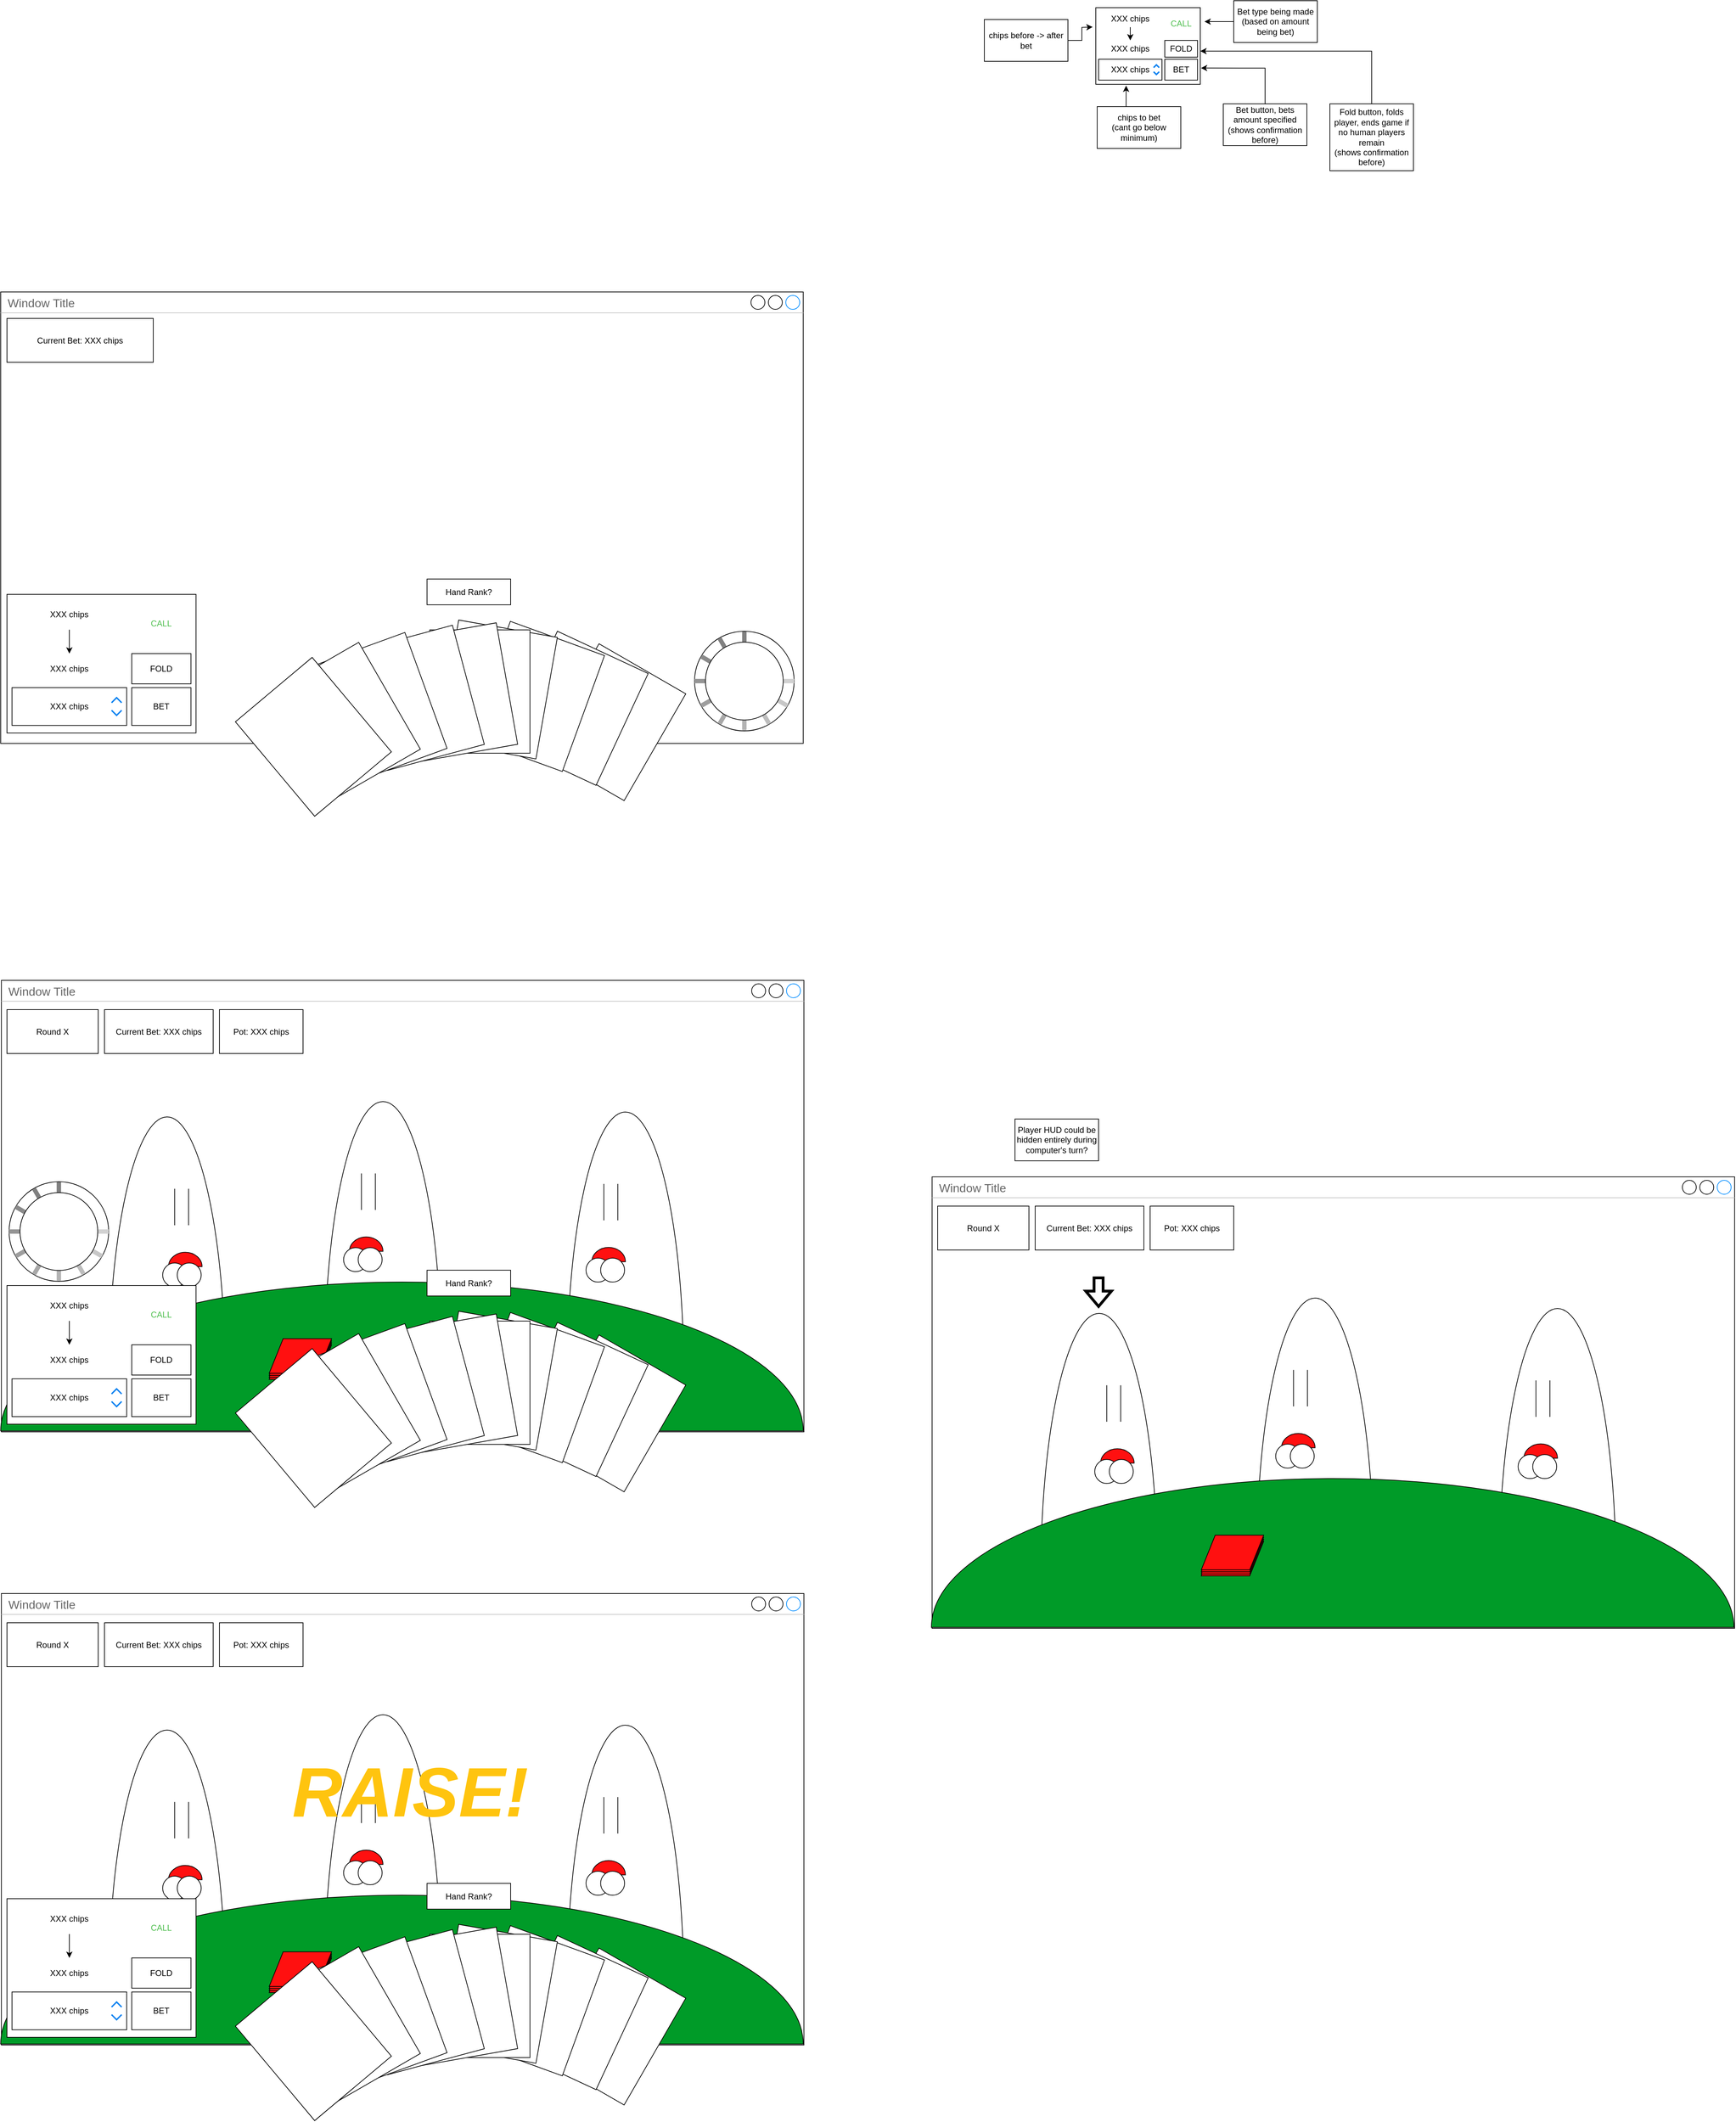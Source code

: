 <mxfile version="28.0.6">
  <diagram name="Page-1" id="Q2yWDJvU4wDWOuG1zxMD">
    <mxGraphModel dx="-16" dy="1522" grid="0" gridSize="10" guides="1" tooltips="1" connect="1" arrows="1" fold="1" page="1" pageScale="1" pageWidth="850" pageHeight="1100" math="0" shadow="0">
      <root>
        <mxCell id="0" />
        <mxCell id="1" parent="0" />
        <mxCell id="Zudf_37L9ALeOYQx95-x-2" value="Window Title" style="strokeWidth=1;shadow=0;dashed=0;align=center;html=1;shape=mxgraph.mockup.containers.window;align=left;verticalAlign=top;spacingLeft=8;strokeColor2=#008cff;strokeColor3=#c4c4c4;fontColor=#666666;mainText=;fontSize=17;labelBackgroundColor=none;whiteSpace=wrap;aspect=fixed;movable=0;resizable=0;rotatable=0;deletable=0;editable=0;locked=1;connectable=0;" vertex="1" parent="1">
          <mxGeometry x="850" y="176" width="1152" height="648" as="geometry" />
        </mxCell>
        <mxCell id="Zudf_37L9ALeOYQx95-x-14" style="edgeStyle=orthogonalEdgeStyle;rounded=0;orthogonalLoop=1;jettySize=auto;html=1;exitX=1;exitY=0.5;exitDx=0;exitDy=0;" edge="1" source="Zudf_37L9ALeOYQx95-x-15" parent="1">
          <mxGeometry relative="1" as="geometry">
            <mxPoint x="2417.467" y="-204.2" as="targetPoint" />
          </mxGeometry>
        </mxCell>
        <mxCell id="Zudf_37L9ALeOYQx95-x-15" value="chips before -&amp;gt; after bet" style="rounded=0;whiteSpace=wrap;html=1;" vertex="1" parent="1">
          <mxGeometry x="2262" y="-215" width="120" height="60" as="geometry" />
        </mxCell>
        <mxCell id="Zudf_37L9ALeOYQx95-x-16" style="edgeStyle=orthogonalEdgeStyle;rounded=0;orthogonalLoop=1;jettySize=auto;html=1;exitX=0.5;exitY=0;exitDx=0;exitDy=0;" edge="1" source="Zudf_37L9ALeOYQx95-x-17" parent="1">
          <mxGeometry relative="1" as="geometry">
            <mxPoint x="2465.533" y="-120.133" as="targetPoint" />
          </mxGeometry>
        </mxCell>
        <mxCell id="Zudf_37L9ALeOYQx95-x-17" value="&lt;div&gt;chips to bet&lt;/div&gt;&lt;div&gt;(cant go below minimum)&lt;/div&gt;" style="rounded=0;whiteSpace=wrap;html=1;" vertex="1" parent="1">
          <mxGeometry x="2424" y="-90" width="120" height="60" as="geometry" />
        </mxCell>
        <mxCell id="Zudf_37L9ALeOYQx95-x-18" style="edgeStyle=orthogonalEdgeStyle;rounded=0;orthogonalLoop=1;jettySize=auto;html=1;exitX=0;exitY=0.5;exitDx=0;exitDy=0;" edge="1" source="Zudf_37L9ALeOYQx95-x-19" parent="1">
          <mxGeometry relative="1" as="geometry">
            <mxPoint x="2578" y="-212" as="targetPoint" />
          </mxGeometry>
        </mxCell>
        <mxCell id="Zudf_37L9ALeOYQx95-x-19" value="&lt;div&gt;Bet type being made&lt;/div&gt;&lt;div&gt;(based on amount being bet)&lt;/div&gt;" style="rounded=0;whiteSpace=wrap;html=1;" vertex="1" parent="1">
          <mxGeometry x="2620" y="-242" width="120" height="60" as="geometry" />
        </mxCell>
        <mxCell id="Zudf_37L9ALeOYQx95-x-20" value="&lt;div&gt;Bet button, bets amount specified&lt;/div&gt;(shows confirmation before)" style="rounded=0;whiteSpace=wrap;html=1;" vertex="1" parent="1">
          <mxGeometry x="2605" y="-94" width="120" height="60" as="geometry" />
        </mxCell>
        <mxCell id="Zudf_37L9ALeOYQx95-x-21" style="edgeStyle=orthogonalEdgeStyle;rounded=0;orthogonalLoop=1;jettySize=auto;html=1;exitX=0.5;exitY=0;exitDx=0;exitDy=0;entryX=1.006;entryY=0.788;entryDx=0;entryDy=0;entryPerimeter=0;" edge="1" source="Zudf_37L9ALeOYQx95-x-20" target="Zudf_37L9ALeOYQx95-x-3" parent="1">
          <mxGeometry relative="1" as="geometry" />
        </mxCell>
        <mxCell id="Zudf_37L9ALeOYQx95-x-22" value="&lt;div&gt;Fold button, folds player, ends game if no human players remain&lt;/div&gt;&lt;div&gt;(shows confirmation before)&lt;/div&gt;" style="rounded=0;whiteSpace=wrap;html=1;" vertex="1" parent="1">
          <mxGeometry x="2758" y="-94" width="120" height="96" as="geometry" />
        </mxCell>
        <mxCell id="Zudf_37L9ALeOYQx95-x-23" style="edgeStyle=orthogonalEdgeStyle;rounded=0;orthogonalLoop=1;jettySize=auto;html=1;exitX=0.5;exitY=0;exitDx=0;exitDy=0;entryX=1;entryY=0.567;entryDx=0;entryDy=0;entryPerimeter=0;" edge="1" source="Zudf_37L9ALeOYQx95-x-22" target="Zudf_37L9ALeOYQx95-x-3" parent="1">
          <mxGeometry relative="1" as="geometry" />
        </mxCell>
        <mxCell id="Zudf_37L9ALeOYQx95-x-24" value="" style="group" vertex="1" connectable="0" parent="1">
          <mxGeometry x="2422" y="-232" width="150" height="110" as="geometry" />
        </mxCell>
        <mxCell id="Zudf_37L9ALeOYQx95-x-3" value="" style="rounded=0;whiteSpace=wrap;html=1;" vertex="1" parent="Zudf_37L9ALeOYQx95-x-24">
          <mxGeometry width="150" height="110" as="geometry" />
        </mxCell>
        <mxCell id="Zudf_37L9ALeOYQx95-x-4" value="BET" style="rounded=0;whiteSpace=wrap;html=1;" vertex="1" parent="Zudf_37L9ALeOYQx95-x-24">
          <mxGeometry x="99" y="74" width="47" height="30" as="geometry" />
        </mxCell>
        <mxCell id="Zudf_37L9ALeOYQx95-x-5" value="" style="group" vertex="1" connectable="0" parent="Zudf_37L9ALeOYQx95-x-24">
          <mxGeometry x="4" y="74" width="91" height="30" as="geometry" />
        </mxCell>
        <mxCell id="Zudf_37L9ALeOYQx95-x-6" value="XXX chips" style="rounded=0;whiteSpace=wrap;html=1;" vertex="1" parent="Zudf_37L9ALeOYQx95-x-5">
          <mxGeometry width="91" height="30" as="geometry" />
        </mxCell>
        <mxCell id="Zudf_37L9ALeOYQx95-x-7" value="" style="html=1;verticalLabelPosition=bottom;labelBackgroundColor=#ffffff;verticalAlign=top;shadow=0;dashed=0;strokeWidth=2;shape=mxgraph.ios7.misc.up;strokeColor=#0080f0;" vertex="1" parent="Zudf_37L9ALeOYQx95-x-5">
          <mxGeometry x="79" y="8" width="8" height="4" as="geometry" />
        </mxCell>
        <mxCell id="Zudf_37L9ALeOYQx95-x-8" value="" style="html=1;verticalLabelPosition=bottom;labelBackgroundColor=#ffffff;verticalAlign=top;shadow=0;dashed=0;strokeWidth=2;shape=mxgraph.ios7.misc.up;strokeColor=#0080f0;rotation=-180;" vertex="1" parent="Zudf_37L9ALeOYQx95-x-5">
          <mxGeometry x="79" y="18" width="8" height="4" as="geometry" />
        </mxCell>
        <mxCell id="Zudf_37L9ALeOYQx95-x-9" value="XXX chips" style="rounded=0;whiteSpace=wrap;html=1;strokeColor=none;" vertex="1" parent="Zudf_37L9ALeOYQx95-x-24">
          <mxGeometry x="4" y="47" width="91" height="24" as="geometry" />
        </mxCell>
        <mxCell id="Zudf_37L9ALeOYQx95-x-10" style="edgeStyle=orthogonalEdgeStyle;rounded=0;orthogonalLoop=1;jettySize=auto;html=1;exitX=0.5;exitY=1;exitDx=0;exitDy=0;entryX=0.5;entryY=0;entryDx=0;entryDy=0;" edge="1" source="Zudf_37L9ALeOYQx95-x-11" target="Zudf_37L9ALeOYQx95-x-9" parent="Zudf_37L9ALeOYQx95-x-24">
          <mxGeometry relative="1" as="geometry" />
        </mxCell>
        <mxCell id="Zudf_37L9ALeOYQx95-x-11" value="XXX chips" style="rounded=0;whiteSpace=wrap;html=1;strokeColor=none;" vertex="1" parent="Zudf_37L9ALeOYQx95-x-24">
          <mxGeometry x="4" y="4" width="91" height="24" as="geometry" />
        </mxCell>
        <mxCell id="Zudf_37L9ALeOYQx95-x-12" value="FOLD" style="rounded=0;whiteSpace=wrap;html=1;" vertex="1" parent="Zudf_37L9ALeOYQx95-x-24">
          <mxGeometry x="99" y="47" width="47" height="24" as="geometry" />
        </mxCell>
        <mxCell id="Zudf_37L9ALeOYQx95-x-13" value="CALL" style="rounded=0;whiteSpace=wrap;html=1;strokeColor=none;fontColor=#4FBF4F;" vertex="1" parent="Zudf_37L9ALeOYQx95-x-24">
          <mxGeometry x="99" y="4" width="47" height="38" as="geometry" />
        </mxCell>
        <mxCell id="Zudf_37L9ALeOYQx95-x-52" value="" style="group;direction=east;" vertex="1" connectable="0" parent="1">
          <mxGeometry x="859" y="214" width="974.407" height="714.513" as="geometry" />
        </mxCell>
        <mxCell id="Zudf_37L9ALeOYQx95-x-47" value="Current Bet: XXX chips" style="rounded=0;whiteSpace=wrap;html=1;container=0;direction=east;" vertex="1" parent="Zudf_37L9ALeOYQx95-x-52">
          <mxGeometry width="210" height="63" as="geometry" />
        </mxCell>
        <mxCell id="Zudf_37L9ALeOYQx95-x-48" value="Hand Rank?" style="rounded=0;whiteSpace=wrap;html=1;container=0;direction=east;" vertex="1" parent="Zudf_37L9ALeOYQx95-x-52">
          <mxGeometry x="603" y="374" width="120" height="37" as="geometry" />
        </mxCell>
        <mxCell id="j_yWt1qebHdLwUv5BedD-39" value="" style="rounded=0;whiteSpace=wrap;html=1;direction=south;rotation=30;container=0;" parent="Zudf_37L9ALeOYQx95-x-52" vertex="1">
          <mxGeometry x="796" y="491" width="143.788" height="177.006" as="geometry" />
        </mxCell>
        <mxCell id="j_yWt1qebHdLwUv5BedD-38" value="" style="rounded=0;whiteSpace=wrap;html=1;direction=south;rotation=25;container=0;" parent="Zudf_37L9ALeOYQx95-x-52" vertex="1">
          <mxGeometry x="746" y="471" width="143.788" height="177.006" as="geometry" />
        </mxCell>
        <mxCell id="j_yWt1qebHdLwUv5BedD-37" value="" style="rounded=0;whiteSpace=wrap;html=1;direction=south;rotation=20;container=0;" parent="Zudf_37L9ALeOYQx95-x-52" vertex="1">
          <mxGeometry x="688" y="454" width="143.788" height="177.006" as="geometry" />
        </mxCell>
        <mxCell id="j_yWt1qebHdLwUv5BedD-36" value="" style="rounded=0;whiteSpace=wrap;html=1;direction=south;rotation=10;container=0;" parent="Zudf_37L9ALeOYQx95-x-52" vertex="1">
          <mxGeometry x="632" y="444" width="143.788" height="177.006" as="geometry" />
        </mxCell>
        <mxCell id="j_yWt1qebHdLwUv5BedD-35" value="" style="rounded=0;whiteSpace=wrap;html=1;direction=south;rotation=0;container=0;" parent="Zudf_37L9ALeOYQx95-x-52" vertex="1">
          <mxGeometry x="607" y="447" width="143.788" height="177.006" as="geometry" />
        </mxCell>
        <mxCell id="Zudf_37L9ALeOYQx95-x-38" value="" style="rounded=0;whiteSpace=wrap;html=1;direction=south;rotation=-10;container=0;" vertex="1" parent="Zudf_37L9ALeOYQx95-x-52">
          <mxGeometry x="575" y="448" width="143.788" height="177.006" as="geometry" />
        </mxCell>
        <mxCell id="Zudf_37L9ALeOYQx95-x-39" value="" style="rounded=0;whiteSpace=wrap;html=1;direction=south;rotation=-15;container=0;" vertex="1" parent="Zudf_37L9ALeOYQx95-x-52">
          <mxGeometry x="521" y="456" width="143.788" height="177.006" as="geometry" />
        </mxCell>
        <mxCell id="Zudf_37L9ALeOYQx95-x-40" value="" style="rounded=0;whiteSpace=wrap;html=1;direction=south;rotation=-20;container=0;" vertex="1" parent="Zudf_37L9ALeOYQx95-x-52">
          <mxGeometry x="462" y="470" width="143.788" height="177.006" as="geometry" />
        </mxCell>
        <mxCell id="Zudf_37L9ALeOYQx95-x-41" value="" style="rounded=0;whiteSpace=wrap;html=1;direction=south;rotation=-30;container=0;" vertex="1" parent="Zudf_37L9ALeOYQx95-x-52">
          <mxGeometry x="415" y="489" width="143.788" height="177.006" as="geometry" />
        </mxCell>
        <mxCell id="Zudf_37L9ALeOYQx95-x-42" value="" style="rounded=0;whiteSpace=wrap;html=1;direction=south;rotation=-40;container=0;" vertex="1" parent="Zudf_37L9ALeOYQx95-x-52">
          <mxGeometry x="368" y="512" width="143.788" height="177.006" as="geometry" />
        </mxCell>
        <mxCell id="Zudf_37L9ALeOYQx95-x-26" value="" style="rounded=0;whiteSpace=wrap;html=1;container=0;direction=east;" vertex="1" parent="Zudf_37L9ALeOYQx95-x-52">
          <mxGeometry y="396" width="271.36" height="199" as="geometry" />
        </mxCell>
        <mxCell id="Zudf_37L9ALeOYQx95-x-27" value="BET" style="rounded=0;whiteSpace=wrap;html=1;container=0;direction=east;" vertex="1" parent="Zudf_37L9ALeOYQx95-x-52">
          <mxGeometry x="179.098" y="529.873" width="85.026" height="54.273" as="geometry" />
        </mxCell>
        <mxCell id="Zudf_37L9ALeOYQx95-x-32" value="XXX chips" style="rounded=0;whiteSpace=wrap;html=1;strokeColor=none;container=0;direction=east;" vertex="1" parent="Zudf_37L9ALeOYQx95-x-52">
          <mxGeometry x="7.236" y="481.027" width="164.625" height="43.418" as="geometry" />
        </mxCell>
        <mxCell id="Zudf_37L9ALeOYQx95-x-33" style="edgeStyle=orthogonalEdgeStyle;rounded=0;orthogonalLoop=1;jettySize=auto;html=1;exitX=0.5;exitY=1;exitDx=0;exitDy=0;entryX=0.5;entryY=0;entryDx=0;entryDy=0;" edge="1" parent="Zudf_37L9ALeOYQx95-x-52" source="Zudf_37L9ALeOYQx95-x-34" target="Zudf_37L9ALeOYQx95-x-32">
          <mxGeometry relative="1" as="geometry" />
        </mxCell>
        <mxCell id="Zudf_37L9ALeOYQx95-x-34" value="XXX chips" style="rounded=0;whiteSpace=wrap;html=1;strokeColor=none;container=0;direction=east;" vertex="1" parent="Zudf_37L9ALeOYQx95-x-52">
          <mxGeometry x="7.236" y="403.236" width="164.625" height="43.418" as="geometry" />
        </mxCell>
        <mxCell id="Zudf_37L9ALeOYQx95-x-35" value="FOLD" style="rounded=0;whiteSpace=wrap;html=1;container=0;direction=east;" vertex="1" parent="Zudf_37L9ALeOYQx95-x-52">
          <mxGeometry x="179.098" y="481.027" width="85.026" height="43.418" as="geometry" />
        </mxCell>
        <mxCell id="Zudf_37L9ALeOYQx95-x-36" value="CALL" style="rounded=0;whiteSpace=wrap;html=1;strokeColor=none;fontColor=#4FBF4F;container=0;direction=east;" vertex="1" parent="Zudf_37L9ALeOYQx95-x-52">
          <mxGeometry x="179.098" y="403.236" width="85.026" height="68.745" as="geometry" />
        </mxCell>
        <mxCell id="Zudf_37L9ALeOYQx95-x-29" value="XXX chips" style="rounded=0;whiteSpace=wrap;html=1;container=0;direction=east;" vertex="1" parent="Zudf_37L9ALeOYQx95-x-52">
          <mxGeometry x="7.236" y="529.873" width="164.625" height="54.273" as="geometry" />
        </mxCell>
        <mxCell id="Zudf_37L9ALeOYQx95-x-30" value="" style="html=1;verticalLabelPosition=bottom;labelBackgroundColor=#ffffff;verticalAlign=top;shadow=0;dashed=0;strokeWidth=2;shape=mxgraph.ios7.misc.up;strokeColor=#0080f0;container=0;direction=east;" vertex="1" parent="Zudf_37L9ALeOYQx95-x-52">
          <mxGeometry x="150.153" y="544.345" width="14.473" height="7.236" as="geometry" />
        </mxCell>
        <mxCell id="Zudf_37L9ALeOYQx95-x-31" value="" style="html=1;verticalLabelPosition=bottom;labelBackgroundColor=#ffffff;verticalAlign=top;shadow=0;dashed=0;strokeWidth=2;shape=mxgraph.ios7.misc.up;strokeColor=#0080f0;rotation=-180;container=0;direction=east;" vertex="1" parent="Zudf_37L9ALeOYQx95-x-52">
          <mxGeometry x="150.153" y="562.436" width="14.473" height="7.236" as="geometry" />
        </mxCell>
        <mxCell id="Zudf_37L9ALeOYQx95-x-80" value="Player HUD could be hidden entirely during computer&#39;s turn?" style="rounded=0;whiteSpace=wrap;html=1;" vertex="1" parent="1">
          <mxGeometry x="2306" y="1363" width="120" height="60" as="geometry" />
        </mxCell>
        <mxCell id="Zudf_37L9ALeOYQx95-x-81" value="" style="group" vertex="1" connectable="0" parent="1">
          <mxGeometry x="850" y="1164" width="1153" height="756.513" as="geometry" />
        </mxCell>
        <mxCell id="j_yWt1qebHdLwUv5BedD-2" value="Window Title" style="strokeWidth=1;shadow=0;dashed=0;align=center;html=1;shape=mxgraph.mockup.containers.window;align=left;verticalAlign=top;spacingLeft=8;strokeColor2=#008cff;strokeColor3=#c4c4c4;fontColor=#666666;mainText=;fontSize=17;labelBackgroundColor=none;whiteSpace=wrap;aspect=fixed;movable=1;resizable=1;rotatable=1;deletable=1;editable=1;locked=0;connectable=1;" parent="Zudf_37L9ALeOYQx95-x-81" vertex="1">
          <mxGeometry x="1" width="1152" height="648" as="geometry" />
        </mxCell>
        <mxCell id="Zudf_37L9ALeOYQx95-x-1" value="" style="group;movable=1;resizable=1;rotatable=1;deletable=1;editable=1;locked=0;connectable=1;" vertex="1" connectable="0" parent="Zudf_37L9ALeOYQx95-x-81">
          <mxGeometry y="174" width="1152" height="562.51" as="geometry" />
        </mxCell>
        <mxCell id="j_yWt1qebHdLwUv5BedD-13" value="" style="group;movable=1;resizable=1;rotatable=1;deletable=1;editable=1;locked=0;connectable=1;" parent="Zudf_37L9ALeOYQx95-x-1" vertex="1" connectable="0">
          <mxGeometry x="813.002" y="14.998" width="167.564" height="547.042" as="geometry" />
        </mxCell>
        <mxCell id="j_yWt1qebHdLwUv5BedD-6" value="" style="verticalLabelPosition=bottom;verticalAlign=top;html=1;shape=mxgraph.basic.half_circle;flipV=1;movable=1;resizable=1;rotatable=1;deletable=1;editable=1;locked=0;connectable=1;" parent="j_yWt1qebHdLwUv5BedD-13" vertex="1">
          <mxGeometry width="167.564" height="378.118" as="geometry" />
        </mxCell>
        <mxCell id="j_yWt1qebHdLwUv5BedD-8" value="" style="shape=link;html=1;rounded=0;width=20;movable=1;resizable=1;rotatable=1;deletable=1;editable=1;locked=0;connectable=1;" parent="j_yWt1qebHdLwUv5BedD-13" edge="1">
          <mxGeometry width="100" relative="1" as="geometry">
            <mxPoint x="62.836" y="103.123" as="sourcePoint" />
            <mxPoint x="62.836" y="155.544" as="targetPoint" />
          </mxGeometry>
        </mxCell>
        <mxCell id="j_yWt1qebHdLwUv5BedD-12" value="" style="group;movable=1;resizable=1;rotatable=1;deletable=1;editable=1;locked=0;connectable=1;" parent="j_yWt1qebHdLwUv5BedD-13" vertex="1" connectable="0">
          <mxGeometry x="27.229" y="194.215" width="62.836" height="49.843" as="geometry" />
        </mxCell>
        <mxCell id="j_yWt1qebHdLwUv5BedD-11" value="" style="verticalLabelPosition=bottom;verticalAlign=top;html=1;shape=mxgraph.basic.half_circle;flipV=1;fillColor=#FF1010;fillStyle=auto;gradientColor=none;movable=1;resizable=1;rotatable=1;deletable=1;editable=1;locked=0;connectable=1;" parent="j_yWt1qebHdLwUv5BedD-12" vertex="1">
          <mxGeometry x="8.378" width="48.175" height="20.625" as="geometry" />
        </mxCell>
        <mxCell id="j_yWt1qebHdLwUv5BedD-9" value="" style="ellipse;whiteSpace=wrap;html=1;aspect=fixed;movable=1;resizable=1;rotatable=1;deletable=1;editable=1;locked=0;connectable=1;" parent="j_yWt1qebHdLwUv5BedD-12" vertex="1">
          <mxGeometry y="15.468" width="34.374" height="34.374" as="geometry" />
        </mxCell>
        <mxCell id="j_yWt1qebHdLwUv5BedD-10" value="" style="ellipse;whiteSpace=wrap;html=1;aspect=fixed;movable=1;resizable=1;rotatable=1;deletable=1;editable=1;locked=0;connectable=1;" parent="j_yWt1qebHdLwUv5BedD-12" vertex="1">
          <mxGeometry x="20.945" y="15.468" width="34.374" height="34.374" as="geometry" />
        </mxCell>
        <mxCell id="j_yWt1qebHdLwUv5BedD-16" value="" style="group;movable=1;resizable=1;rotatable=1;deletable=1;editable=1;locked=0;connectable=1;" parent="Zudf_37L9ALeOYQx95-x-1" vertex="1" connectable="0">
          <mxGeometry x="464.989" width="167.564" height="378.118" as="geometry" />
        </mxCell>
        <mxCell id="j_yWt1qebHdLwUv5BedD-17" value="" style="verticalLabelPosition=bottom;verticalAlign=top;html=1;shape=mxgraph.basic.half_circle;flipV=1;movable=1;resizable=1;rotatable=1;deletable=1;editable=1;locked=0;connectable=1;" parent="j_yWt1qebHdLwUv5BedD-16" vertex="1">
          <mxGeometry width="167.564" height="378.118" as="geometry" />
        </mxCell>
        <mxCell id="j_yWt1qebHdLwUv5BedD-18" value="" style="shape=link;html=1;rounded=0;width=20;movable=1;resizable=1;rotatable=1;deletable=1;editable=1;locked=0;connectable=1;" parent="j_yWt1qebHdLwUv5BedD-16" edge="1">
          <mxGeometry width="100" relative="1" as="geometry">
            <mxPoint x="62.836" y="103.123" as="sourcePoint" />
            <mxPoint x="62.836" y="155.544" as="targetPoint" />
          </mxGeometry>
        </mxCell>
        <mxCell id="j_yWt1qebHdLwUv5BedD-19" value="" style="group;movable=1;resizable=1;rotatable=1;deletable=1;editable=1;locked=0;connectable=1;" parent="j_yWt1qebHdLwUv5BedD-16" vertex="1" connectable="0">
          <mxGeometry x="27.229" y="194.215" width="62.836" height="49.843" as="geometry" />
        </mxCell>
        <mxCell id="j_yWt1qebHdLwUv5BedD-20" value="" style="verticalLabelPosition=bottom;verticalAlign=top;html=1;shape=mxgraph.basic.half_circle;flipV=1;fillColor=#FF1010;fillStyle=auto;gradientColor=none;movable=1;resizable=1;rotatable=1;deletable=1;editable=1;locked=0;connectable=1;" parent="j_yWt1qebHdLwUv5BedD-19" vertex="1">
          <mxGeometry x="8.378" width="48.175" height="20.625" as="geometry" />
        </mxCell>
        <mxCell id="j_yWt1qebHdLwUv5BedD-21" value="" style="ellipse;whiteSpace=wrap;html=1;aspect=fixed;movable=1;resizable=1;rotatable=1;deletable=1;editable=1;locked=0;connectable=1;" parent="j_yWt1qebHdLwUv5BedD-19" vertex="1">
          <mxGeometry y="15.468" width="34.374" height="34.374" as="geometry" />
        </mxCell>
        <mxCell id="j_yWt1qebHdLwUv5BedD-22" value="" style="ellipse;whiteSpace=wrap;html=1;aspect=fixed;movable=1;resizable=1;rotatable=1;deletable=1;editable=1;locked=0;connectable=1;" parent="j_yWt1qebHdLwUv5BedD-19" vertex="1">
          <mxGeometry x="20.945" y="15.468" width="34.374" height="34.374" as="geometry" />
        </mxCell>
        <mxCell id="j_yWt1qebHdLwUv5BedD-23" value="" style="group;flipH=1;movable=1;resizable=1;rotatable=1;deletable=1;editable=1;locked=0;connectable=1;" parent="Zudf_37L9ALeOYQx95-x-1" vertex="1" connectable="0">
          <mxGeometry x="154.999" y="21.996" width="167.564" height="378.118" as="geometry" />
        </mxCell>
        <mxCell id="j_yWt1qebHdLwUv5BedD-24" value="" style="verticalLabelPosition=bottom;verticalAlign=top;html=1;shape=mxgraph.basic.half_circle;flipV=1;movable=1;resizable=1;rotatable=1;deletable=1;editable=1;locked=0;connectable=1;" parent="j_yWt1qebHdLwUv5BedD-23" vertex="1">
          <mxGeometry width="167.564" height="378.118" as="geometry" />
        </mxCell>
        <mxCell id="j_yWt1qebHdLwUv5BedD-25" value="" style="shape=link;html=1;rounded=0;width=20;movable=1;resizable=1;rotatable=1;deletable=1;editable=1;locked=0;connectable=1;" parent="j_yWt1qebHdLwUv5BedD-23" edge="1">
          <mxGeometry width="100" relative="1" as="geometry">
            <mxPoint x="104.727" y="103.123" as="sourcePoint" />
            <mxPoint x="104.727" y="155.544" as="targetPoint" />
          </mxGeometry>
        </mxCell>
        <mxCell id="j_yWt1qebHdLwUv5BedD-26" value="" style="group;movable=1;resizable=1;rotatable=1;deletable=1;editable=1;locked=0;connectable=1;" parent="j_yWt1qebHdLwUv5BedD-23" vertex="1" connectable="0">
          <mxGeometry x="77.498" y="194.215" width="62.836" height="49.843" as="geometry" />
        </mxCell>
        <mxCell id="j_yWt1qebHdLwUv5BedD-27" value="" style="verticalLabelPosition=bottom;verticalAlign=top;html=1;shape=mxgraph.basic.half_circle;flipV=1;fillColor=#FF1010;fillStyle=auto;gradientColor=none;movable=1;resizable=1;rotatable=1;deletable=1;editable=1;locked=0;connectable=1;" parent="j_yWt1qebHdLwUv5BedD-26" vertex="1">
          <mxGeometry x="8.378" width="48.175" height="20.625" as="geometry" />
        </mxCell>
        <mxCell id="j_yWt1qebHdLwUv5BedD-28" value="" style="ellipse;whiteSpace=wrap;html=1;aspect=fixed;movable=1;resizable=1;rotatable=1;deletable=1;editable=1;locked=0;connectable=1;" parent="j_yWt1qebHdLwUv5BedD-26" vertex="1">
          <mxGeometry y="15.468" width="34.374" height="34.374" as="geometry" />
        </mxCell>
        <mxCell id="j_yWt1qebHdLwUv5BedD-29" value="" style="ellipse;whiteSpace=wrap;html=1;aspect=fixed;movable=1;resizable=1;rotatable=1;deletable=1;editable=1;locked=0;connectable=1;" parent="j_yWt1qebHdLwUv5BedD-26" vertex="1">
          <mxGeometry x="20.945" y="15.468" width="34.374" height="34.374" as="geometry" />
        </mxCell>
        <mxCell id="j_yWt1qebHdLwUv5BedD-5" value="" style="verticalLabelPosition=bottom;verticalAlign=top;html=1;shape=mxgraph.basic.half_circle;flipV=1;fillColor=#009B28;movable=1;resizable=1;rotatable=1;deletable=1;editable=1;locked=0;connectable=1;" parent="Zudf_37L9ALeOYQx95-x-1" vertex="1">
          <mxGeometry y="259" width="1152" height="213.65" as="geometry" />
        </mxCell>
        <mxCell id="j_yWt1qebHdLwUv5BedD-34" value="" style="group;movable=1;resizable=1;rotatable=1;deletable=1;editable=1;locked=0;connectable=1;" parent="Zudf_37L9ALeOYQx95-x-1" vertex="1" connectable="0">
          <mxGeometry x="385.4" y="340.306" width="89.6" height="58.433" as="geometry" />
        </mxCell>
        <mxCell id="j_yWt1qebHdLwUv5BedD-32" value="" style="shape=parallelogram;perimeter=parallelogramPerimeter;whiteSpace=wrap;html=1;fixedSize=1;fillColor=#FF1010;movable=1;resizable=1;rotatable=1;deletable=1;editable=1;locked=0;connectable=1;" parent="j_yWt1qebHdLwUv5BedD-34" vertex="1">
          <mxGeometry y="8.765" width="89.6" height="49.668" as="geometry" />
        </mxCell>
        <mxCell id="j_yWt1qebHdLwUv5BedD-33" value="" style="shape=parallelogram;perimeter=parallelogramPerimeter;whiteSpace=wrap;html=1;fixedSize=1;fillColor=#FF1010;movable=1;resizable=1;rotatable=1;deletable=1;editable=1;locked=0;connectable=1;" parent="j_yWt1qebHdLwUv5BedD-34" vertex="1">
          <mxGeometry y="5.843" width="89.6" height="49.668" as="geometry" />
        </mxCell>
        <mxCell id="j_yWt1qebHdLwUv5BedD-30" value="" style="shape=parallelogram;perimeter=parallelogramPerimeter;whiteSpace=wrap;html=1;fixedSize=1;fillColor=#FF1010;movable=1;resizable=1;rotatable=1;deletable=1;editable=1;locked=0;connectable=1;" parent="j_yWt1qebHdLwUv5BedD-34" vertex="1">
          <mxGeometry y="2.922" width="89.6" height="49.668" as="geometry" />
        </mxCell>
        <mxCell id="j_yWt1qebHdLwUv5BedD-31" value="" style="shape=parallelogram;perimeter=parallelogramPerimeter;whiteSpace=wrap;html=1;fixedSize=1;fillColor=#FF1010;movable=1;resizable=1;rotatable=1;deletable=1;editable=1;locked=0;connectable=1;" parent="j_yWt1qebHdLwUv5BedD-34" vertex="1">
          <mxGeometry width="89.6" height="49.668" as="geometry" />
        </mxCell>
        <mxCell id="Zudf_37L9ALeOYQx95-x-77" value="Pot: XXX chips" style="rounded=0;whiteSpace=wrap;html=1;movable=1;resizable=1;rotatable=1;deletable=1;editable=1;locked=0;connectable=1;" vertex="1" parent="Zudf_37L9ALeOYQx95-x-81">
          <mxGeometry x="314" y="42" width="120" height="63" as="geometry" />
        </mxCell>
        <mxCell id="Zudf_37L9ALeOYQx95-x-79" value="" style="group;movable=1;resizable=1;rotatable=1;deletable=1;editable=1;locked=0;connectable=1;" vertex="1" connectable="0" parent="Zudf_37L9ALeOYQx95-x-81">
          <mxGeometry x="9" y="42" width="1130" height="714.513" as="geometry" />
        </mxCell>
        <mxCell id="Zudf_37L9ALeOYQx95-x-53" value="" style="group;direction=east;movable=1;resizable=1;rotatable=1;deletable=1;editable=1;locked=0;connectable=1;" vertex="1" connectable="0" parent="Zudf_37L9ALeOYQx95-x-79">
          <mxGeometry width="974.407" height="714.513" as="geometry" />
        </mxCell>
        <mxCell id="Zudf_37L9ALeOYQx95-x-54" value="Current Bet: XXX chips" style="rounded=0;whiteSpace=wrap;html=1;container=0;direction=east;movable=1;resizable=1;rotatable=1;deletable=1;editable=1;locked=0;connectable=1;" vertex="1" parent="Zudf_37L9ALeOYQx95-x-53">
          <mxGeometry x="140" width="156" height="63" as="geometry" />
        </mxCell>
        <mxCell id="Zudf_37L9ALeOYQx95-x-55" value="Hand Rank?" style="rounded=0;whiteSpace=wrap;html=1;container=0;direction=east;movable=1;resizable=1;rotatable=1;deletable=1;editable=1;locked=0;connectable=1;" vertex="1" parent="Zudf_37L9ALeOYQx95-x-53">
          <mxGeometry x="603" y="374" width="120" height="37" as="geometry" />
        </mxCell>
        <mxCell id="Zudf_37L9ALeOYQx95-x-56" value="" style="rounded=0;whiteSpace=wrap;html=1;direction=south;rotation=30;container=0;movable=1;resizable=1;rotatable=1;deletable=1;editable=1;locked=0;connectable=1;" vertex="1" parent="Zudf_37L9ALeOYQx95-x-53">
          <mxGeometry x="796" y="491" width="143.788" height="177.006" as="geometry" />
        </mxCell>
        <mxCell id="Zudf_37L9ALeOYQx95-x-57" value="" style="rounded=0;whiteSpace=wrap;html=1;direction=south;rotation=25;container=0;movable=1;resizable=1;rotatable=1;deletable=1;editable=1;locked=0;connectable=1;" vertex="1" parent="Zudf_37L9ALeOYQx95-x-53">
          <mxGeometry x="746" y="471" width="143.788" height="177.006" as="geometry" />
        </mxCell>
        <mxCell id="Zudf_37L9ALeOYQx95-x-58" value="" style="rounded=0;whiteSpace=wrap;html=1;direction=south;rotation=20;container=0;movable=1;resizable=1;rotatable=1;deletable=1;editable=1;locked=0;connectable=1;" vertex="1" parent="Zudf_37L9ALeOYQx95-x-53">
          <mxGeometry x="688" y="454" width="143.788" height="177.006" as="geometry" />
        </mxCell>
        <mxCell id="Zudf_37L9ALeOYQx95-x-59" value="" style="rounded=0;whiteSpace=wrap;html=1;direction=south;rotation=10;container=0;movable=1;resizable=1;rotatable=1;deletable=1;editable=1;locked=0;connectable=1;" vertex="1" parent="Zudf_37L9ALeOYQx95-x-53">
          <mxGeometry x="632" y="444" width="143.788" height="177.006" as="geometry" />
        </mxCell>
        <mxCell id="Zudf_37L9ALeOYQx95-x-60" value="" style="rounded=0;whiteSpace=wrap;html=1;direction=south;rotation=0;container=0;movable=1;resizable=1;rotatable=1;deletable=1;editable=1;locked=0;connectable=1;" vertex="1" parent="Zudf_37L9ALeOYQx95-x-53">
          <mxGeometry x="607" y="447" width="143.788" height="177.006" as="geometry" />
        </mxCell>
        <mxCell id="Zudf_37L9ALeOYQx95-x-61" value="" style="rounded=0;whiteSpace=wrap;html=1;direction=south;rotation=-10;container=0;movable=1;resizable=1;rotatable=1;deletable=1;editable=1;locked=0;connectable=1;" vertex="1" parent="Zudf_37L9ALeOYQx95-x-53">
          <mxGeometry x="575" y="448" width="143.788" height="177.006" as="geometry" />
        </mxCell>
        <mxCell id="Zudf_37L9ALeOYQx95-x-62" value="" style="rounded=0;whiteSpace=wrap;html=1;direction=south;rotation=-15;container=0;movable=1;resizable=1;rotatable=1;deletable=1;editable=1;locked=0;connectable=1;" vertex="1" parent="Zudf_37L9ALeOYQx95-x-53">
          <mxGeometry x="521" y="456" width="143.788" height="177.006" as="geometry" />
        </mxCell>
        <mxCell id="Zudf_37L9ALeOYQx95-x-63" value="" style="rounded=0;whiteSpace=wrap;html=1;direction=south;rotation=-20;container=0;movable=1;resizable=1;rotatable=1;deletable=1;editable=1;locked=0;connectable=1;" vertex="1" parent="Zudf_37L9ALeOYQx95-x-53">
          <mxGeometry x="462" y="470" width="143.788" height="177.006" as="geometry" />
        </mxCell>
        <mxCell id="Zudf_37L9ALeOYQx95-x-64" value="" style="rounded=0;whiteSpace=wrap;html=1;direction=south;rotation=-30;container=0;movable=1;resizable=1;rotatable=1;deletable=1;editable=1;locked=0;connectable=1;" vertex="1" parent="Zudf_37L9ALeOYQx95-x-53">
          <mxGeometry x="415" y="489" width="143.788" height="177.006" as="geometry" />
        </mxCell>
        <mxCell id="Zudf_37L9ALeOYQx95-x-65" value="" style="rounded=0;whiteSpace=wrap;html=1;direction=south;rotation=-40;container=0;movable=1;resizable=1;rotatable=1;deletable=1;editable=1;locked=0;connectable=1;" vertex="1" parent="Zudf_37L9ALeOYQx95-x-53">
          <mxGeometry x="368" y="512" width="143.788" height="177.006" as="geometry" />
        </mxCell>
        <mxCell id="Zudf_37L9ALeOYQx95-x-66" value="" style="rounded=0;whiteSpace=wrap;html=1;container=0;direction=east;movable=1;resizable=1;rotatable=1;deletable=1;editable=1;locked=0;connectable=1;" vertex="1" parent="Zudf_37L9ALeOYQx95-x-53">
          <mxGeometry y="396" width="271.36" height="199" as="geometry" />
        </mxCell>
        <mxCell id="Zudf_37L9ALeOYQx95-x-67" value="BET" style="rounded=0;whiteSpace=wrap;html=1;container=0;direction=east;movable=1;resizable=1;rotatable=1;deletable=1;editable=1;locked=0;connectable=1;" vertex="1" parent="Zudf_37L9ALeOYQx95-x-53">
          <mxGeometry x="179.098" y="529.873" width="85.026" height="54.273" as="geometry" />
        </mxCell>
        <mxCell id="Zudf_37L9ALeOYQx95-x-68" value="XXX chips" style="rounded=0;whiteSpace=wrap;html=1;strokeColor=none;container=0;direction=east;movable=1;resizable=1;rotatable=1;deletable=1;editable=1;locked=0;connectable=1;" vertex="1" parent="Zudf_37L9ALeOYQx95-x-53">
          <mxGeometry x="7.236" y="481.027" width="164.625" height="43.418" as="geometry" />
        </mxCell>
        <mxCell id="Zudf_37L9ALeOYQx95-x-69" style="edgeStyle=orthogonalEdgeStyle;rounded=0;orthogonalLoop=1;jettySize=auto;html=1;exitX=0.5;exitY=1;exitDx=0;exitDy=0;entryX=0.5;entryY=0;entryDx=0;entryDy=0;movable=1;resizable=1;rotatable=1;deletable=1;editable=1;locked=0;connectable=1;" edge="1" parent="Zudf_37L9ALeOYQx95-x-53" source="Zudf_37L9ALeOYQx95-x-70" target="Zudf_37L9ALeOYQx95-x-68">
          <mxGeometry relative="1" as="geometry" />
        </mxCell>
        <mxCell id="Zudf_37L9ALeOYQx95-x-70" value="XXX chips" style="rounded=0;whiteSpace=wrap;html=1;strokeColor=none;container=0;direction=east;movable=1;resizable=1;rotatable=1;deletable=1;editable=1;locked=0;connectable=1;" vertex="1" parent="Zudf_37L9ALeOYQx95-x-53">
          <mxGeometry x="7.236" y="403.236" width="164.625" height="43.418" as="geometry" />
        </mxCell>
        <mxCell id="Zudf_37L9ALeOYQx95-x-71" value="FOLD" style="rounded=0;whiteSpace=wrap;html=1;container=0;direction=east;movable=1;resizable=1;rotatable=1;deletable=1;editable=1;locked=0;connectable=1;" vertex="1" parent="Zudf_37L9ALeOYQx95-x-53">
          <mxGeometry x="179.098" y="481.027" width="85.026" height="43.418" as="geometry" />
        </mxCell>
        <mxCell id="Zudf_37L9ALeOYQx95-x-72" value="CALL" style="rounded=0;whiteSpace=wrap;html=1;strokeColor=none;fontColor=#4FBF4F;container=0;direction=east;movable=1;resizable=1;rotatable=1;deletable=1;editable=1;locked=0;connectable=1;" vertex="1" parent="Zudf_37L9ALeOYQx95-x-53">
          <mxGeometry x="179.098" y="403.236" width="85.026" height="68.745" as="geometry" />
        </mxCell>
        <mxCell id="Zudf_37L9ALeOYQx95-x-73" value="XXX chips" style="rounded=0;whiteSpace=wrap;html=1;container=0;direction=east;movable=1;resizable=1;rotatable=1;deletable=1;editable=1;locked=0;connectable=1;" vertex="1" parent="Zudf_37L9ALeOYQx95-x-53">
          <mxGeometry x="7.236" y="529.873" width="164.625" height="54.273" as="geometry" />
        </mxCell>
        <mxCell id="Zudf_37L9ALeOYQx95-x-74" value="" style="html=1;verticalLabelPosition=bottom;labelBackgroundColor=#ffffff;verticalAlign=top;shadow=0;dashed=0;strokeWidth=2;shape=mxgraph.ios7.misc.up;strokeColor=#0080f0;container=0;direction=east;movable=1;resizable=1;rotatable=1;deletable=1;editable=1;locked=0;connectable=1;" vertex="1" parent="Zudf_37L9ALeOYQx95-x-53">
          <mxGeometry x="150.153" y="544.345" width="14.473" height="7.236" as="geometry" />
        </mxCell>
        <mxCell id="Zudf_37L9ALeOYQx95-x-75" value="" style="html=1;verticalLabelPosition=bottom;labelBackgroundColor=#ffffff;verticalAlign=top;shadow=0;dashed=0;strokeWidth=2;shape=mxgraph.ios7.misc.up;strokeColor=#0080f0;rotation=-180;container=0;direction=east;movable=1;resizable=1;rotatable=1;deletable=1;editable=1;locked=0;connectable=1;" vertex="1" parent="Zudf_37L9ALeOYQx95-x-53">
          <mxGeometry x="150.153" y="562.436" width="14.473" height="7.236" as="geometry" />
        </mxCell>
        <mxCell id="Zudf_37L9ALeOYQx95-x-76" value="Round X" style="rounded=0;whiteSpace=wrap;html=1;container=0;direction=east;movable=1;resizable=1;rotatable=1;deletable=1;editable=1;locked=0;connectable=1;" vertex="1" parent="Zudf_37L9ALeOYQx95-x-53">
          <mxGeometry width="131" height="63" as="geometry" />
        </mxCell>
        <mxCell id="Zudf_37L9ALeOYQx95-x-82" value="" style="group" vertex="1" connectable="0" parent="1">
          <mxGeometry x="850" y="2044" width="1153" height="756.513" as="geometry" />
        </mxCell>
        <mxCell id="Zudf_37L9ALeOYQx95-x-83" value="Window Title" style="strokeWidth=1;shadow=0;dashed=0;align=center;html=1;shape=mxgraph.mockup.containers.window;align=left;verticalAlign=top;spacingLeft=8;strokeColor2=#008cff;strokeColor3=#c4c4c4;fontColor=#666666;mainText=;fontSize=17;labelBackgroundColor=none;whiteSpace=wrap;aspect=fixed;movable=0;resizable=0;rotatable=0;deletable=0;editable=0;locked=1;connectable=0;" vertex="1" parent="Zudf_37L9ALeOYQx95-x-82">
          <mxGeometry x="1" width="1152" height="648" as="geometry" />
        </mxCell>
        <mxCell id="Zudf_37L9ALeOYQx95-x-84" value="" style="group;movable=0;resizable=0;rotatable=0;deletable=0;editable=0;locked=1;connectable=0;" vertex="1" connectable="0" parent="Zudf_37L9ALeOYQx95-x-82">
          <mxGeometry y="174" width="1152" height="562.51" as="geometry" />
        </mxCell>
        <mxCell id="Zudf_37L9ALeOYQx95-x-85" value="" style="group;movable=0;resizable=0;rotatable=0;deletable=0;editable=0;locked=1;connectable=0;" vertex="1" connectable="0" parent="Zudf_37L9ALeOYQx95-x-84">
          <mxGeometry x="813.002" y="14.998" width="167.564" height="547.042" as="geometry" />
        </mxCell>
        <mxCell id="Zudf_37L9ALeOYQx95-x-86" value="" style="verticalLabelPosition=bottom;verticalAlign=top;html=1;shape=mxgraph.basic.half_circle;flipV=1;movable=0;resizable=0;rotatable=0;deletable=0;editable=0;locked=1;connectable=0;" vertex="1" parent="Zudf_37L9ALeOYQx95-x-85">
          <mxGeometry width="167.564" height="378.118" as="geometry" />
        </mxCell>
        <mxCell id="Zudf_37L9ALeOYQx95-x-87" value="" style="shape=link;html=1;rounded=0;width=20;movable=0;resizable=0;rotatable=0;deletable=0;editable=0;locked=1;connectable=0;" edge="1" parent="Zudf_37L9ALeOYQx95-x-85">
          <mxGeometry width="100" relative="1" as="geometry">
            <mxPoint x="62.836" y="103.123" as="sourcePoint" />
            <mxPoint x="62.836" y="155.544" as="targetPoint" />
          </mxGeometry>
        </mxCell>
        <mxCell id="Zudf_37L9ALeOYQx95-x-88" value="" style="group;movable=0;resizable=0;rotatable=0;deletable=0;editable=0;locked=1;connectable=0;" vertex="1" connectable="0" parent="Zudf_37L9ALeOYQx95-x-85">
          <mxGeometry x="27.229" y="194.215" width="62.836" height="49.843" as="geometry" />
        </mxCell>
        <mxCell id="Zudf_37L9ALeOYQx95-x-89" value="" style="verticalLabelPosition=bottom;verticalAlign=top;html=1;shape=mxgraph.basic.half_circle;flipV=1;fillColor=#FF1010;fillStyle=auto;gradientColor=none;movable=0;resizable=0;rotatable=0;deletable=0;editable=0;locked=1;connectable=0;" vertex="1" parent="Zudf_37L9ALeOYQx95-x-88">
          <mxGeometry x="8.378" width="48.175" height="20.625" as="geometry" />
        </mxCell>
        <mxCell id="Zudf_37L9ALeOYQx95-x-90" value="" style="ellipse;whiteSpace=wrap;html=1;aspect=fixed;movable=0;resizable=0;rotatable=0;deletable=0;editable=0;locked=1;connectable=0;" vertex="1" parent="Zudf_37L9ALeOYQx95-x-88">
          <mxGeometry y="15.468" width="34.374" height="34.374" as="geometry" />
        </mxCell>
        <mxCell id="Zudf_37L9ALeOYQx95-x-91" value="" style="ellipse;whiteSpace=wrap;html=1;aspect=fixed;movable=0;resizable=0;rotatable=0;deletable=0;editable=0;locked=1;connectable=0;" vertex="1" parent="Zudf_37L9ALeOYQx95-x-88">
          <mxGeometry x="20.945" y="15.468" width="34.374" height="34.374" as="geometry" />
        </mxCell>
        <mxCell id="Zudf_37L9ALeOYQx95-x-92" value="" style="group;movable=0;resizable=0;rotatable=0;deletable=0;editable=0;locked=1;connectable=0;" vertex="1" connectable="0" parent="Zudf_37L9ALeOYQx95-x-84">
          <mxGeometry x="464.989" width="167.564" height="378.118" as="geometry" />
        </mxCell>
        <mxCell id="Zudf_37L9ALeOYQx95-x-93" value="" style="verticalLabelPosition=bottom;verticalAlign=top;html=1;shape=mxgraph.basic.half_circle;flipV=1;movable=0;resizable=0;rotatable=0;deletable=0;editable=0;locked=1;connectable=0;" vertex="1" parent="Zudf_37L9ALeOYQx95-x-92">
          <mxGeometry width="167.564" height="378.118" as="geometry" />
        </mxCell>
        <mxCell id="Zudf_37L9ALeOYQx95-x-94" value="" style="shape=link;html=1;rounded=0;width=20;movable=0;resizable=0;rotatable=0;deletable=0;editable=0;locked=1;connectable=0;" edge="1" parent="Zudf_37L9ALeOYQx95-x-92">
          <mxGeometry width="100" relative="1" as="geometry">
            <mxPoint x="62.836" y="103.123" as="sourcePoint" />
            <mxPoint x="62.836" y="155.544" as="targetPoint" />
          </mxGeometry>
        </mxCell>
        <mxCell id="Zudf_37L9ALeOYQx95-x-95" value="" style="group;movable=0;resizable=0;rotatable=0;deletable=0;editable=0;locked=1;connectable=0;" vertex="1" connectable="0" parent="Zudf_37L9ALeOYQx95-x-92">
          <mxGeometry x="27.229" y="194.215" width="62.836" height="49.843" as="geometry" />
        </mxCell>
        <mxCell id="Zudf_37L9ALeOYQx95-x-96" value="" style="verticalLabelPosition=bottom;verticalAlign=top;html=1;shape=mxgraph.basic.half_circle;flipV=1;fillColor=#FF1010;fillStyle=auto;gradientColor=none;movable=0;resizable=0;rotatable=0;deletable=0;editable=0;locked=1;connectable=0;" vertex="1" parent="Zudf_37L9ALeOYQx95-x-95">
          <mxGeometry x="8.378" width="48.175" height="20.625" as="geometry" />
        </mxCell>
        <mxCell id="Zudf_37L9ALeOYQx95-x-97" value="" style="ellipse;whiteSpace=wrap;html=1;aspect=fixed;movable=0;resizable=0;rotatable=0;deletable=0;editable=0;locked=1;connectable=0;" vertex="1" parent="Zudf_37L9ALeOYQx95-x-95">
          <mxGeometry y="15.468" width="34.374" height="34.374" as="geometry" />
        </mxCell>
        <mxCell id="Zudf_37L9ALeOYQx95-x-98" value="" style="ellipse;whiteSpace=wrap;html=1;aspect=fixed;movable=0;resizable=0;rotatable=0;deletable=0;editable=0;locked=1;connectable=0;" vertex="1" parent="Zudf_37L9ALeOYQx95-x-95">
          <mxGeometry x="20.945" y="15.468" width="34.374" height="34.374" as="geometry" />
        </mxCell>
        <mxCell id="Zudf_37L9ALeOYQx95-x-99" value="" style="group;flipH=1;movable=0;resizable=0;rotatable=0;deletable=0;editable=0;locked=1;connectable=0;" vertex="1" connectable="0" parent="Zudf_37L9ALeOYQx95-x-84">
          <mxGeometry x="154.999" y="21.996" width="167.564" height="378.118" as="geometry" />
        </mxCell>
        <mxCell id="Zudf_37L9ALeOYQx95-x-100" value="" style="verticalLabelPosition=bottom;verticalAlign=top;html=1;shape=mxgraph.basic.half_circle;flipV=1;movable=0;resizable=0;rotatable=0;deletable=0;editable=0;locked=1;connectable=0;" vertex="1" parent="Zudf_37L9ALeOYQx95-x-99">
          <mxGeometry width="167.564" height="378.118" as="geometry" />
        </mxCell>
        <mxCell id="Zudf_37L9ALeOYQx95-x-101" value="" style="shape=link;html=1;rounded=0;width=20;movable=0;resizable=0;rotatable=0;deletable=0;editable=0;locked=1;connectable=0;" edge="1" parent="Zudf_37L9ALeOYQx95-x-99">
          <mxGeometry width="100" relative="1" as="geometry">
            <mxPoint x="104.727" y="103.123" as="sourcePoint" />
            <mxPoint x="104.727" y="155.544" as="targetPoint" />
          </mxGeometry>
        </mxCell>
        <mxCell id="Zudf_37L9ALeOYQx95-x-102" value="" style="group;movable=0;resizable=0;rotatable=0;deletable=0;editable=0;locked=1;connectable=0;" vertex="1" connectable="0" parent="Zudf_37L9ALeOYQx95-x-99">
          <mxGeometry x="77.498" y="194.215" width="62.836" height="49.843" as="geometry" />
        </mxCell>
        <mxCell id="Zudf_37L9ALeOYQx95-x-103" value="" style="verticalLabelPosition=bottom;verticalAlign=top;html=1;shape=mxgraph.basic.half_circle;flipV=1;fillColor=#FF1010;fillStyle=auto;gradientColor=none;movable=0;resizable=0;rotatable=0;deletable=0;editable=0;locked=1;connectable=0;" vertex="1" parent="Zudf_37L9ALeOYQx95-x-102">
          <mxGeometry x="8.378" width="48.175" height="20.625" as="geometry" />
        </mxCell>
        <mxCell id="Zudf_37L9ALeOYQx95-x-104" value="" style="ellipse;whiteSpace=wrap;html=1;aspect=fixed;movable=0;resizable=0;rotatable=0;deletable=0;editable=0;locked=1;connectable=0;" vertex="1" parent="Zudf_37L9ALeOYQx95-x-102">
          <mxGeometry y="15.468" width="34.374" height="34.374" as="geometry" />
        </mxCell>
        <mxCell id="Zudf_37L9ALeOYQx95-x-105" value="" style="ellipse;whiteSpace=wrap;html=1;aspect=fixed;movable=0;resizable=0;rotatable=0;deletable=0;editable=0;locked=1;connectable=0;" vertex="1" parent="Zudf_37L9ALeOYQx95-x-102">
          <mxGeometry x="20.945" y="15.468" width="34.374" height="34.374" as="geometry" />
        </mxCell>
        <mxCell id="Zudf_37L9ALeOYQx95-x-106" value="" style="verticalLabelPosition=bottom;verticalAlign=top;html=1;shape=mxgraph.basic.half_circle;flipV=1;fillColor=#009B28;movable=0;resizable=0;rotatable=0;deletable=0;editable=0;locked=1;connectable=0;" vertex="1" parent="Zudf_37L9ALeOYQx95-x-84">
          <mxGeometry y="259" width="1152" height="213.65" as="geometry" />
        </mxCell>
        <mxCell id="Zudf_37L9ALeOYQx95-x-107" value="" style="group;movable=0;resizable=0;rotatable=0;deletable=0;editable=0;locked=1;connectable=0;" vertex="1" connectable="0" parent="Zudf_37L9ALeOYQx95-x-84">
          <mxGeometry x="385.4" y="340.306" width="89.6" height="58.433" as="geometry" />
        </mxCell>
        <mxCell id="Zudf_37L9ALeOYQx95-x-108" value="" style="shape=parallelogram;perimeter=parallelogramPerimeter;whiteSpace=wrap;html=1;fixedSize=1;fillColor=#FF1010;movable=0;resizable=0;rotatable=0;deletable=0;editable=0;locked=1;connectable=0;" vertex="1" parent="Zudf_37L9ALeOYQx95-x-107">
          <mxGeometry y="8.765" width="89.6" height="49.668" as="geometry" />
        </mxCell>
        <mxCell id="Zudf_37L9ALeOYQx95-x-109" value="" style="shape=parallelogram;perimeter=parallelogramPerimeter;whiteSpace=wrap;html=1;fixedSize=1;fillColor=#FF1010;movable=0;resizable=0;rotatable=0;deletable=0;editable=0;locked=1;connectable=0;" vertex="1" parent="Zudf_37L9ALeOYQx95-x-107">
          <mxGeometry y="5.843" width="89.6" height="49.668" as="geometry" />
        </mxCell>
        <mxCell id="Zudf_37L9ALeOYQx95-x-110" value="" style="shape=parallelogram;perimeter=parallelogramPerimeter;whiteSpace=wrap;html=1;fixedSize=1;fillColor=#FF1010;movable=0;resizable=0;rotatable=0;deletable=0;editable=0;locked=1;connectable=0;" vertex="1" parent="Zudf_37L9ALeOYQx95-x-107">
          <mxGeometry y="2.922" width="89.6" height="49.668" as="geometry" />
        </mxCell>
        <mxCell id="Zudf_37L9ALeOYQx95-x-111" value="" style="shape=parallelogram;perimeter=parallelogramPerimeter;whiteSpace=wrap;html=1;fixedSize=1;fillColor=#FF1010;movable=0;resizable=0;rotatable=0;deletable=0;editable=0;locked=1;connectable=0;" vertex="1" parent="Zudf_37L9ALeOYQx95-x-107">
          <mxGeometry width="89.6" height="49.668" as="geometry" />
        </mxCell>
        <mxCell id="Zudf_37L9ALeOYQx95-x-112" value="Pot: XXX chips" style="rounded=0;whiteSpace=wrap;html=1;movable=0;resizable=0;rotatable=0;deletable=0;editable=0;locked=1;connectable=0;" vertex="1" parent="Zudf_37L9ALeOYQx95-x-82">
          <mxGeometry x="314" y="42" width="120" height="63" as="geometry" />
        </mxCell>
        <mxCell id="Zudf_37L9ALeOYQx95-x-113" value="" style="group;movable=1;resizable=1;rotatable=1;deletable=1;editable=1;locked=0;connectable=1;" vertex="1" connectable="0" parent="Zudf_37L9ALeOYQx95-x-82">
          <mxGeometry x="9" y="42" width="1130" height="714.513" as="geometry" />
        </mxCell>
        <mxCell id="Zudf_37L9ALeOYQx95-x-114" value="" style="group;direction=east;movable=1;resizable=1;rotatable=1;deletable=1;editable=1;locked=0;connectable=1;" vertex="1" connectable="0" parent="Zudf_37L9ALeOYQx95-x-113">
          <mxGeometry width="974.407" height="714.513" as="geometry" />
        </mxCell>
        <mxCell id="Zudf_37L9ALeOYQx95-x-115" value="Current Bet: XXX chips" style="rounded=0;whiteSpace=wrap;html=1;container=0;direction=east;movable=0;resizable=0;rotatable=0;deletable=0;editable=0;locked=1;connectable=0;" vertex="1" parent="Zudf_37L9ALeOYQx95-x-114">
          <mxGeometry x="140" width="156" height="63" as="geometry" />
        </mxCell>
        <mxCell id="Zudf_37L9ALeOYQx95-x-116" value="Hand Rank?" style="rounded=0;whiteSpace=wrap;html=1;container=0;direction=east;movable=0;resizable=0;rotatable=0;deletable=0;editable=0;locked=1;connectable=0;" vertex="1" parent="Zudf_37L9ALeOYQx95-x-114">
          <mxGeometry x="603" y="374" width="120" height="37" as="geometry" />
        </mxCell>
        <mxCell id="Zudf_37L9ALeOYQx95-x-117" value="" style="rounded=0;whiteSpace=wrap;html=1;direction=south;rotation=30;container=0;movable=0;resizable=0;rotatable=0;deletable=0;editable=0;locked=1;connectable=0;" vertex="1" parent="Zudf_37L9ALeOYQx95-x-114">
          <mxGeometry x="796" y="491" width="143.788" height="177.006" as="geometry" />
        </mxCell>
        <mxCell id="Zudf_37L9ALeOYQx95-x-118" value="" style="rounded=0;whiteSpace=wrap;html=1;direction=south;rotation=25;container=0;movable=0;resizable=0;rotatable=0;deletable=0;editable=0;locked=1;connectable=0;" vertex="1" parent="Zudf_37L9ALeOYQx95-x-114">
          <mxGeometry x="746" y="471" width="143.788" height="177.006" as="geometry" />
        </mxCell>
        <mxCell id="Zudf_37L9ALeOYQx95-x-119" value="" style="rounded=0;whiteSpace=wrap;html=1;direction=south;rotation=20;container=0;movable=0;resizable=0;rotatable=0;deletable=0;editable=0;locked=1;connectable=0;" vertex="1" parent="Zudf_37L9ALeOYQx95-x-114">
          <mxGeometry x="688" y="454" width="143.788" height="177.006" as="geometry" />
        </mxCell>
        <mxCell id="Zudf_37L9ALeOYQx95-x-120" value="" style="rounded=0;whiteSpace=wrap;html=1;direction=south;rotation=10;container=0;movable=0;resizable=0;rotatable=0;deletable=0;editable=0;locked=1;connectable=0;" vertex="1" parent="Zudf_37L9ALeOYQx95-x-114">
          <mxGeometry x="632" y="444" width="143.788" height="177.006" as="geometry" />
        </mxCell>
        <mxCell id="Zudf_37L9ALeOYQx95-x-121" value="" style="rounded=0;whiteSpace=wrap;html=1;direction=south;rotation=0;container=0;movable=0;resizable=0;rotatable=0;deletable=0;editable=0;locked=1;connectable=0;" vertex="1" parent="Zudf_37L9ALeOYQx95-x-114">
          <mxGeometry x="607" y="447" width="143.788" height="177.006" as="geometry" />
        </mxCell>
        <mxCell id="Zudf_37L9ALeOYQx95-x-122" value="" style="rounded=0;whiteSpace=wrap;html=1;direction=south;rotation=-10;container=0;movable=0;resizable=0;rotatable=0;deletable=0;editable=0;locked=1;connectable=0;" vertex="1" parent="Zudf_37L9ALeOYQx95-x-114">
          <mxGeometry x="575" y="448" width="143.788" height="177.006" as="geometry" />
        </mxCell>
        <mxCell id="Zudf_37L9ALeOYQx95-x-123" value="" style="rounded=0;whiteSpace=wrap;html=1;direction=south;rotation=-15;container=0;movable=0;resizable=0;rotatable=0;deletable=0;editable=0;locked=1;connectable=0;" vertex="1" parent="Zudf_37L9ALeOYQx95-x-114">
          <mxGeometry x="521" y="456" width="143.788" height="177.006" as="geometry" />
        </mxCell>
        <mxCell id="Zudf_37L9ALeOYQx95-x-124" value="" style="rounded=0;whiteSpace=wrap;html=1;direction=south;rotation=-20;container=0;movable=0;resizable=0;rotatable=0;deletable=0;editable=0;locked=1;connectable=0;" vertex="1" parent="Zudf_37L9ALeOYQx95-x-114">
          <mxGeometry x="462" y="470" width="143.788" height="177.006" as="geometry" />
        </mxCell>
        <mxCell id="Zudf_37L9ALeOYQx95-x-125" value="" style="rounded=0;whiteSpace=wrap;html=1;direction=south;rotation=-30;container=0;movable=0;resizable=0;rotatable=0;deletable=0;editable=0;locked=1;connectable=0;" vertex="1" parent="Zudf_37L9ALeOYQx95-x-114">
          <mxGeometry x="415" y="489" width="143.788" height="177.006" as="geometry" />
        </mxCell>
        <mxCell id="Zudf_37L9ALeOYQx95-x-126" value="" style="rounded=0;whiteSpace=wrap;html=1;direction=south;rotation=-40;container=0;movable=1;resizable=1;rotatable=1;deletable=1;editable=1;locked=0;connectable=1;" vertex="1" parent="Zudf_37L9ALeOYQx95-x-114">
          <mxGeometry x="368" y="512" width="143.788" height="177.006" as="geometry" />
        </mxCell>
        <mxCell id="Zudf_37L9ALeOYQx95-x-127" value="" style="rounded=0;whiteSpace=wrap;html=1;container=0;direction=east;movable=0;resizable=0;rotatable=0;deletable=0;editable=0;locked=1;connectable=0;" vertex="1" parent="Zudf_37L9ALeOYQx95-x-114">
          <mxGeometry y="396" width="271.36" height="199" as="geometry" />
        </mxCell>
        <mxCell id="Zudf_37L9ALeOYQx95-x-128" value="BET" style="rounded=0;whiteSpace=wrap;html=1;container=0;direction=east;movable=0;resizable=0;rotatable=0;deletable=0;editable=0;locked=1;connectable=0;" vertex="1" parent="Zudf_37L9ALeOYQx95-x-114">
          <mxGeometry x="179.098" y="529.873" width="85.026" height="54.273" as="geometry" />
        </mxCell>
        <mxCell id="Zudf_37L9ALeOYQx95-x-129" value="XXX chips" style="rounded=0;whiteSpace=wrap;html=1;strokeColor=none;container=0;direction=east;movable=0;resizable=0;rotatable=0;deletable=0;editable=0;locked=1;connectable=0;" vertex="1" parent="Zudf_37L9ALeOYQx95-x-114">
          <mxGeometry x="7.236" y="481.027" width="164.625" height="43.418" as="geometry" />
        </mxCell>
        <mxCell id="Zudf_37L9ALeOYQx95-x-130" style="edgeStyle=orthogonalEdgeStyle;rounded=0;orthogonalLoop=1;jettySize=auto;html=1;exitX=0.5;exitY=1;exitDx=0;exitDy=0;entryX=0.5;entryY=0;entryDx=0;entryDy=0;movable=0;resizable=0;rotatable=0;deletable=0;editable=0;locked=1;connectable=0;" edge="1" parent="Zudf_37L9ALeOYQx95-x-114" source="Zudf_37L9ALeOYQx95-x-131" target="Zudf_37L9ALeOYQx95-x-129">
          <mxGeometry relative="1" as="geometry" />
        </mxCell>
        <mxCell id="Zudf_37L9ALeOYQx95-x-131" value="XXX chips" style="rounded=0;whiteSpace=wrap;html=1;strokeColor=none;container=0;direction=east;movable=0;resizable=0;rotatable=0;deletable=0;editable=0;locked=1;connectable=0;" vertex="1" parent="Zudf_37L9ALeOYQx95-x-114">
          <mxGeometry x="7.236" y="403.236" width="164.625" height="43.418" as="geometry" />
        </mxCell>
        <mxCell id="Zudf_37L9ALeOYQx95-x-132" value="FOLD" style="rounded=0;whiteSpace=wrap;html=1;container=0;direction=east;movable=0;resizable=0;rotatable=0;deletable=0;editable=0;locked=1;connectable=0;" vertex="1" parent="Zudf_37L9ALeOYQx95-x-114">
          <mxGeometry x="179.098" y="481.027" width="85.026" height="43.418" as="geometry" />
        </mxCell>
        <mxCell id="Zudf_37L9ALeOYQx95-x-133" value="CALL" style="rounded=0;whiteSpace=wrap;html=1;strokeColor=none;fontColor=#4FBF4F;container=0;direction=east;movable=0;resizable=0;rotatable=0;deletable=0;editable=0;locked=1;connectable=0;" vertex="1" parent="Zudf_37L9ALeOYQx95-x-114">
          <mxGeometry x="179.098" y="403.236" width="85.026" height="68.745" as="geometry" />
        </mxCell>
        <mxCell id="Zudf_37L9ALeOYQx95-x-134" value="XXX chips" style="rounded=0;whiteSpace=wrap;html=1;container=0;direction=east;movable=0;resizable=0;rotatable=0;deletable=0;editable=0;locked=1;connectable=0;" vertex="1" parent="Zudf_37L9ALeOYQx95-x-114">
          <mxGeometry x="7.236" y="529.873" width="164.625" height="54.273" as="geometry" />
        </mxCell>
        <mxCell id="Zudf_37L9ALeOYQx95-x-135" value="" style="html=1;verticalLabelPosition=bottom;labelBackgroundColor=#ffffff;verticalAlign=top;shadow=0;dashed=0;strokeWidth=2;shape=mxgraph.ios7.misc.up;strokeColor=#0080f0;container=0;direction=east;movable=0;resizable=0;rotatable=0;deletable=0;editable=0;locked=1;connectable=0;" vertex="1" parent="Zudf_37L9ALeOYQx95-x-114">
          <mxGeometry x="150.153" y="544.345" width="14.473" height="7.236" as="geometry" />
        </mxCell>
        <mxCell id="Zudf_37L9ALeOYQx95-x-136" value="" style="html=1;verticalLabelPosition=bottom;labelBackgroundColor=#ffffff;verticalAlign=top;shadow=0;dashed=0;strokeWidth=2;shape=mxgraph.ios7.misc.up;strokeColor=#0080f0;rotation=-180;container=0;direction=east;movable=0;resizable=0;rotatable=0;deletable=0;editable=0;locked=1;connectable=0;" vertex="1" parent="Zudf_37L9ALeOYQx95-x-114">
          <mxGeometry x="150.153" y="562.436" width="14.473" height="7.236" as="geometry" />
        </mxCell>
        <mxCell id="Zudf_37L9ALeOYQx95-x-137" value="Round X" style="rounded=0;whiteSpace=wrap;html=1;container=0;direction=east;movable=0;resizable=0;rotatable=0;deletable=0;editable=0;locked=1;connectable=0;" vertex="1" parent="Zudf_37L9ALeOYQx95-x-114">
          <mxGeometry width="131" height="63" as="geometry" />
        </mxCell>
        <mxCell id="Zudf_37L9ALeOYQx95-x-138" value="RAISE!" style="text;html=1;align=center;verticalAlign=middle;whiteSpace=wrap;rounded=0;fontSize=100;fontStyle=3;fontColor=#FFC40F;" vertex="1" parent="Zudf_37L9ALeOYQx95-x-82">
          <mxGeometry x="171" y="169" width="834" height="230" as="geometry" />
        </mxCell>
        <mxCell id="Zudf_37L9ALeOYQx95-x-139" value="Window Title" style="strokeWidth=1;shadow=0;dashed=0;align=center;html=1;shape=mxgraph.mockup.containers.window;align=left;verticalAlign=top;spacingLeft=8;strokeColor2=#008cff;strokeColor3=#c4c4c4;fontColor=#666666;mainText=;fontSize=17;labelBackgroundColor=none;whiteSpace=wrap;aspect=fixed;movable=0;resizable=0;rotatable=0;deletable=0;editable=0;locked=1;connectable=0;" vertex="1" parent="1">
          <mxGeometry x="2187" y="1446" width="1152" height="648" as="geometry" />
        </mxCell>
        <mxCell id="Zudf_37L9ALeOYQx95-x-140" value="" style="group;movable=1;resizable=1;rotatable=1;deletable=1;editable=1;locked=0;connectable=1;" vertex="1" connectable="0" parent="1">
          <mxGeometry x="2188" y="1620" width="1152" height="562.51" as="geometry" />
        </mxCell>
        <mxCell id="Zudf_37L9ALeOYQx95-x-141" value="" style="group;movable=1;resizable=1;rotatable=1;deletable=1;editable=1;locked=0;connectable=1;" vertex="1" connectable="0" parent="Zudf_37L9ALeOYQx95-x-140">
          <mxGeometry x="813.002" y="14.998" width="167.564" height="547.042" as="geometry" />
        </mxCell>
        <mxCell id="Zudf_37L9ALeOYQx95-x-142" value="" style="verticalLabelPosition=bottom;verticalAlign=top;html=1;shape=mxgraph.basic.half_circle;flipV=1;movable=1;resizable=1;rotatable=1;deletable=1;editable=1;locked=0;connectable=1;" vertex="1" parent="Zudf_37L9ALeOYQx95-x-141">
          <mxGeometry width="167.564" height="378.118" as="geometry" />
        </mxCell>
        <mxCell id="Zudf_37L9ALeOYQx95-x-143" value="" style="shape=link;html=1;rounded=0;width=20;movable=1;resizable=1;rotatable=1;deletable=1;editable=1;locked=0;connectable=1;" edge="1" parent="Zudf_37L9ALeOYQx95-x-141">
          <mxGeometry width="100" relative="1" as="geometry">
            <mxPoint x="62.836" y="103.123" as="sourcePoint" />
            <mxPoint x="62.836" y="155.544" as="targetPoint" />
          </mxGeometry>
        </mxCell>
        <mxCell id="Zudf_37L9ALeOYQx95-x-144" value="" style="group;movable=1;resizable=1;rotatable=1;deletable=1;editable=1;locked=0;connectable=1;" vertex="1" connectable="0" parent="Zudf_37L9ALeOYQx95-x-141">
          <mxGeometry x="27.229" y="194.215" width="62.836" height="49.843" as="geometry" />
        </mxCell>
        <mxCell id="Zudf_37L9ALeOYQx95-x-145" value="" style="verticalLabelPosition=bottom;verticalAlign=top;html=1;shape=mxgraph.basic.half_circle;flipV=1;fillColor=#FF1010;fillStyle=auto;gradientColor=none;movable=1;resizable=1;rotatable=1;deletable=1;editable=1;locked=0;connectable=1;" vertex="1" parent="Zudf_37L9ALeOYQx95-x-144">
          <mxGeometry x="8.378" width="48.175" height="20.625" as="geometry" />
        </mxCell>
        <mxCell id="Zudf_37L9ALeOYQx95-x-146" value="" style="ellipse;whiteSpace=wrap;html=1;aspect=fixed;movable=1;resizable=1;rotatable=1;deletable=1;editable=1;locked=0;connectable=1;" vertex="1" parent="Zudf_37L9ALeOYQx95-x-144">
          <mxGeometry y="15.468" width="34.374" height="34.374" as="geometry" />
        </mxCell>
        <mxCell id="Zudf_37L9ALeOYQx95-x-147" value="" style="ellipse;whiteSpace=wrap;html=1;aspect=fixed;movable=1;resizable=1;rotatable=1;deletable=1;editable=1;locked=0;connectable=1;" vertex="1" parent="Zudf_37L9ALeOYQx95-x-144">
          <mxGeometry x="20.945" y="15.468" width="34.374" height="34.374" as="geometry" />
        </mxCell>
        <mxCell id="Zudf_37L9ALeOYQx95-x-148" value="" style="group;movable=1;resizable=1;rotatable=1;deletable=1;editable=1;locked=0;connectable=1;" vertex="1" connectable="0" parent="Zudf_37L9ALeOYQx95-x-140">
          <mxGeometry x="464.989" width="167.564" height="378.118" as="geometry" />
        </mxCell>
        <mxCell id="Zudf_37L9ALeOYQx95-x-149" value="" style="verticalLabelPosition=bottom;verticalAlign=top;html=1;shape=mxgraph.basic.half_circle;flipV=1;movable=1;resizable=1;rotatable=1;deletable=1;editable=1;locked=0;connectable=1;" vertex="1" parent="Zudf_37L9ALeOYQx95-x-148">
          <mxGeometry width="167.564" height="378.118" as="geometry" />
        </mxCell>
        <mxCell id="Zudf_37L9ALeOYQx95-x-150" value="" style="shape=link;html=1;rounded=0;width=20;movable=1;resizable=1;rotatable=1;deletable=1;editable=1;locked=0;connectable=1;" edge="1" parent="Zudf_37L9ALeOYQx95-x-148">
          <mxGeometry width="100" relative="1" as="geometry">
            <mxPoint x="62.836" y="103.123" as="sourcePoint" />
            <mxPoint x="62.836" y="155.544" as="targetPoint" />
          </mxGeometry>
        </mxCell>
        <mxCell id="Zudf_37L9ALeOYQx95-x-151" value="" style="group;movable=1;resizable=1;rotatable=1;deletable=1;editable=1;locked=0;connectable=1;" vertex="1" connectable="0" parent="Zudf_37L9ALeOYQx95-x-148">
          <mxGeometry x="27.229" y="194.215" width="62.836" height="49.843" as="geometry" />
        </mxCell>
        <mxCell id="Zudf_37L9ALeOYQx95-x-152" value="" style="verticalLabelPosition=bottom;verticalAlign=top;html=1;shape=mxgraph.basic.half_circle;flipV=1;fillColor=#FF1010;fillStyle=auto;gradientColor=none;movable=1;resizable=1;rotatable=1;deletable=1;editable=1;locked=0;connectable=1;" vertex="1" parent="Zudf_37L9ALeOYQx95-x-151">
          <mxGeometry x="8.378" width="48.175" height="20.625" as="geometry" />
        </mxCell>
        <mxCell id="Zudf_37L9ALeOYQx95-x-153" value="" style="ellipse;whiteSpace=wrap;html=1;aspect=fixed;movable=1;resizable=1;rotatable=1;deletable=1;editable=1;locked=0;connectable=1;" vertex="1" parent="Zudf_37L9ALeOYQx95-x-151">
          <mxGeometry y="15.468" width="34.374" height="34.374" as="geometry" />
        </mxCell>
        <mxCell id="Zudf_37L9ALeOYQx95-x-154" value="" style="ellipse;whiteSpace=wrap;html=1;aspect=fixed;movable=1;resizable=1;rotatable=1;deletable=1;editable=1;locked=0;connectable=1;" vertex="1" parent="Zudf_37L9ALeOYQx95-x-151">
          <mxGeometry x="20.945" y="15.468" width="34.374" height="34.374" as="geometry" />
        </mxCell>
        <mxCell id="Zudf_37L9ALeOYQx95-x-155" value="" style="group;flipH=1;movable=1;resizable=1;rotatable=1;deletable=1;editable=1;locked=0;connectable=1;" vertex="1" connectable="0" parent="Zudf_37L9ALeOYQx95-x-140">
          <mxGeometry x="154.999" y="21.996" width="167.564" height="378.118" as="geometry" />
        </mxCell>
        <mxCell id="Zudf_37L9ALeOYQx95-x-156" value="" style="verticalLabelPosition=bottom;verticalAlign=top;html=1;shape=mxgraph.basic.half_circle;flipV=1;movable=1;resizable=1;rotatable=1;deletable=1;editable=1;locked=0;connectable=1;" vertex="1" parent="Zudf_37L9ALeOYQx95-x-155">
          <mxGeometry width="167.564" height="378.118" as="geometry" />
        </mxCell>
        <mxCell id="Zudf_37L9ALeOYQx95-x-157" value="" style="shape=link;html=1;rounded=0;width=20;movable=1;resizable=1;rotatable=1;deletable=1;editable=1;locked=0;connectable=1;" edge="1" parent="Zudf_37L9ALeOYQx95-x-155">
          <mxGeometry width="100" relative="1" as="geometry">
            <mxPoint x="104.727" y="103.123" as="sourcePoint" />
            <mxPoint x="104.727" y="155.544" as="targetPoint" />
          </mxGeometry>
        </mxCell>
        <mxCell id="Zudf_37L9ALeOYQx95-x-158" value="" style="group;movable=1;resizable=1;rotatable=1;deletable=1;editable=1;locked=0;connectable=1;" vertex="1" connectable="0" parent="Zudf_37L9ALeOYQx95-x-155">
          <mxGeometry x="77.498" y="194.215" width="62.836" height="49.843" as="geometry" />
        </mxCell>
        <mxCell id="Zudf_37L9ALeOYQx95-x-159" value="" style="verticalLabelPosition=bottom;verticalAlign=top;html=1;shape=mxgraph.basic.half_circle;flipV=1;fillColor=#FF1010;fillStyle=auto;gradientColor=none;movable=1;resizable=1;rotatable=1;deletable=1;editable=1;locked=0;connectable=1;" vertex="1" parent="Zudf_37L9ALeOYQx95-x-158">
          <mxGeometry x="8.378" width="48.175" height="20.625" as="geometry" />
        </mxCell>
        <mxCell id="Zudf_37L9ALeOYQx95-x-160" value="" style="ellipse;whiteSpace=wrap;html=1;aspect=fixed;movable=1;resizable=1;rotatable=1;deletable=1;editable=1;locked=0;connectable=1;" vertex="1" parent="Zudf_37L9ALeOYQx95-x-158">
          <mxGeometry y="15.468" width="34.374" height="34.374" as="geometry" />
        </mxCell>
        <mxCell id="Zudf_37L9ALeOYQx95-x-161" value="" style="ellipse;whiteSpace=wrap;html=1;aspect=fixed;movable=1;resizable=1;rotatable=1;deletable=1;editable=1;locked=0;connectable=1;" vertex="1" parent="Zudf_37L9ALeOYQx95-x-158">
          <mxGeometry x="20.945" y="15.468" width="34.374" height="34.374" as="geometry" />
        </mxCell>
        <mxCell id="Zudf_37L9ALeOYQx95-x-162" value="" style="verticalLabelPosition=bottom;verticalAlign=top;html=1;shape=mxgraph.basic.half_circle;flipV=1;fillColor=#009B28;movable=1;resizable=1;rotatable=1;deletable=1;editable=1;locked=0;connectable=1;" vertex="1" parent="Zudf_37L9ALeOYQx95-x-140">
          <mxGeometry x="-2" y="259" width="1152" height="213.65" as="geometry" />
        </mxCell>
        <mxCell id="Zudf_37L9ALeOYQx95-x-163" value="" style="group;movable=1;resizable=1;rotatable=1;deletable=1;editable=1;locked=0;connectable=1;" vertex="1" connectable="0" parent="Zudf_37L9ALeOYQx95-x-140">
          <mxGeometry x="385.4" y="340.306" width="89.6" height="58.433" as="geometry" />
        </mxCell>
        <mxCell id="Zudf_37L9ALeOYQx95-x-164" value="" style="shape=parallelogram;perimeter=parallelogramPerimeter;whiteSpace=wrap;html=1;fixedSize=1;fillColor=#FF1010;movable=1;resizable=1;rotatable=1;deletable=1;editable=1;locked=0;connectable=1;" vertex="1" parent="Zudf_37L9ALeOYQx95-x-163">
          <mxGeometry y="8.765" width="89.6" height="49.668" as="geometry" />
        </mxCell>
        <mxCell id="Zudf_37L9ALeOYQx95-x-165" value="" style="shape=parallelogram;perimeter=parallelogramPerimeter;whiteSpace=wrap;html=1;fixedSize=1;fillColor=#FF1010;movable=1;resizable=1;rotatable=1;deletable=1;editable=1;locked=0;connectable=1;" vertex="1" parent="Zudf_37L9ALeOYQx95-x-163">
          <mxGeometry y="5.843" width="89.6" height="49.668" as="geometry" />
        </mxCell>
        <mxCell id="Zudf_37L9ALeOYQx95-x-166" value="" style="shape=parallelogram;perimeter=parallelogramPerimeter;whiteSpace=wrap;html=1;fixedSize=1;fillColor=#FF1010;movable=1;resizable=1;rotatable=1;deletable=1;editable=1;locked=0;connectable=1;" vertex="1" parent="Zudf_37L9ALeOYQx95-x-163">
          <mxGeometry y="2.922" width="89.6" height="49.668" as="geometry" />
        </mxCell>
        <mxCell id="Zudf_37L9ALeOYQx95-x-167" value="" style="shape=parallelogram;perimeter=parallelogramPerimeter;whiteSpace=wrap;html=1;fixedSize=1;fillColor=#FF1010;movable=1;resizable=1;rotatable=1;deletable=1;editable=1;locked=0;connectable=1;" vertex="1" parent="Zudf_37L9ALeOYQx95-x-163">
          <mxGeometry width="89.6" height="49.668" as="geometry" />
        </mxCell>
        <mxCell id="Zudf_37L9ALeOYQx95-x-168" value="Pot: XXX chips" style="rounded=0;whiteSpace=wrap;html=1;movable=1;resizable=1;rotatable=1;deletable=1;editable=1;locked=0;connectable=1;" vertex="1" parent="1">
          <mxGeometry x="2500" y="1488" width="120" height="63" as="geometry" />
        </mxCell>
        <mxCell id="Zudf_37L9ALeOYQx95-x-169" value="Current Bet: XXX chips" style="rounded=0;whiteSpace=wrap;html=1;container=0;direction=east;movable=1;resizable=1;rotatable=1;deletable=1;editable=1;locked=0;connectable=1;" vertex="1" parent="1">
          <mxGeometry x="2335" y="1488" width="156" height="63" as="geometry" />
        </mxCell>
        <mxCell id="Zudf_37L9ALeOYQx95-x-190" value="Round X" style="rounded=0;whiteSpace=wrap;html=1;container=0;direction=east;movable=1;resizable=1;rotatable=1;deletable=1;editable=1;locked=0;connectable=1;" vertex="1" parent="1">
          <mxGeometry x="2195" y="1488" width="131" height="63" as="geometry" />
        </mxCell>
        <mxCell id="Zudf_37L9ALeOYQx95-x-191" value="" style="shape=flexArrow;endArrow=classic;html=1;rounded=0;flowAnimation=0;entryX=0.5;entryY=0;entryDx=0;entryDy=0;strokeWidth=4;" edge="1" parent="1">
          <mxGeometry width="50" height="50" relative="1" as="geometry">
            <mxPoint x="2426" y="1589" as="sourcePoint" />
            <mxPoint x="2426.001" y="1633.996" as="targetPoint" />
          </mxGeometry>
        </mxCell>
        <mxCell id="Zudf_37L9ALeOYQx95-x-196" value="" style="group" vertex="1" connectable="0" parent="1">
          <mxGeometry x="1846" y="663" width="143" height="143" as="geometry" />
        </mxCell>
        <mxCell id="Zudf_37L9ALeOYQx95-x-193" value="" style="ellipse;whiteSpace=wrap;html=1;aspect=fixed;" vertex="1" parent="Zudf_37L9ALeOYQx95-x-196">
          <mxGeometry width="143" height="143" as="geometry" />
        </mxCell>
        <mxCell id="Zudf_37L9ALeOYQx95-x-194" value="" style="verticalLabelPosition=bottom;shadow=0;dashed=0;align=center;html=1;verticalAlign=top;strokeWidth=1;shape=mxgraph.mockup.misc.loading_circle_2;pointerEvents=1;strokeColor=#FFB215;fillColor=#FF9811;" vertex="1" parent="Zudf_37L9ALeOYQx95-x-196">
          <mxGeometry y="0.505" width="143" height="141.989" as="geometry" />
        </mxCell>
        <mxCell id="Zudf_37L9ALeOYQx95-x-192" value="" style="ellipse;whiteSpace=wrap;html=1;aspect=fixed;" vertex="1" parent="Zudf_37L9ALeOYQx95-x-196">
          <mxGeometry x="15.664" y="15.664" width="111.671" height="111.671" as="geometry" />
        </mxCell>
        <mxCell id="Zudf_37L9ALeOYQx95-x-195" value="" style="shape=image;html=1;verticalAlign=top;verticalLabelPosition=bottom;labelBackgroundColor=#ffffff;imageAspect=0;aspect=fixed;image=https://icons.diagrams.net/icon-cache1/Game_of_Thrones-2472/game_of_thrones_game_thrones_series_element_fire_flame_heat-877.svg" vertex="1" parent="Zudf_37L9ALeOYQx95-x-196">
          <mxGeometry x="33.097" y="28.802" width="76.806" height="76.806" as="geometry" />
        </mxCell>
        <mxCell id="Zudf_37L9ALeOYQx95-x-198" value="" style="group" vertex="1" connectable="0" parent="1">
          <mxGeometry x="862" y="1453" width="143" height="143" as="geometry" />
        </mxCell>
        <mxCell id="Zudf_37L9ALeOYQx95-x-199" value="" style="ellipse;whiteSpace=wrap;html=1;aspect=fixed;" vertex="1" parent="Zudf_37L9ALeOYQx95-x-198">
          <mxGeometry width="143" height="143" as="geometry" />
        </mxCell>
        <mxCell id="Zudf_37L9ALeOYQx95-x-200" value="" style="verticalLabelPosition=bottom;shadow=0;dashed=0;align=center;html=1;verticalAlign=top;strokeWidth=1;shape=mxgraph.mockup.misc.loading_circle_2;pointerEvents=1;strokeColor=#FFB215;fillColor=#FF9811;" vertex="1" parent="Zudf_37L9ALeOYQx95-x-198">
          <mxGeometry y="0.505" width="143" height="141.989" as="geometry" />
        </mxCell>
        <mxCell id="Zudf_37L9ALeOYQx95-x-201" value="" style="ellipse;whiteSpace=wrap;html=1;aspect=fixed;" vertex="1" parent="Zudf_37L9ALeOYQx95-x-198">
          <mxGeometry x="15.664" y="15.664" width="111.671" height="111.671" as="geometry" />
        </mxCell>
        <mxCell id="Zudf_37L9ALeOYQx95-x-202" value="" style="shape=image;html=1;verticalAlign=top;verticalLabelPosition=bottom;labelBackgroundColor=#ffffff;imageAspect=0;aspect=fixed;image=https://icons.diagrams.net/icon-cache1/Game_of_Thrones-2472/game_of_thrones_game_thrones_series_element_fire_flame_heat-877.svg" vertex="1" parent="Zudf_37L9ALeOYQx95-x-198">
          <mxGeometry x="33.097" y="28.802" width="76.806" height="76.806" as="geometry" />
        </mxCell>
      </root>
    </mxGraphModel>
  </diagram>
</mxfile>
